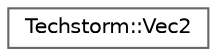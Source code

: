 digraph "Graphical Class Hierarchy"
{
 // LATEX_PDF_SIZE
  bgcolor="transparent";
  edge [fontname=Helvetica,fontsize=10,labelfontname=Helvetica,labelfontsize=10];
  node [fontname=Helvetica,fontsize=10,shape=box,height=0.2,width=0.4];
  rankdir="LR";
  Node0 [id="Node000000",label="Techstorm::Vec2",height=0.2,width=0.4,color="grey40", fillcolor="white", style="filled",URL="$d4/d88/struct_techstorm_1_1_vec2.html",tooltip=" "];
}
